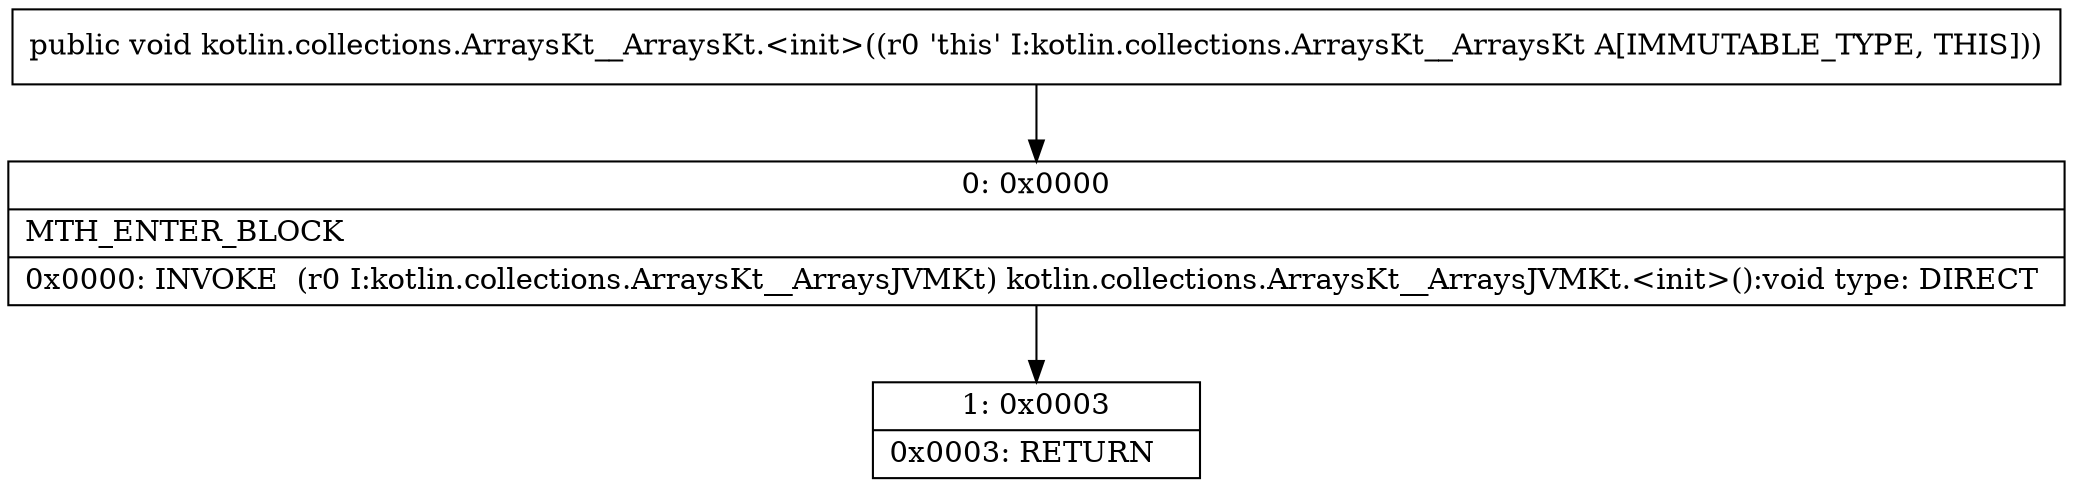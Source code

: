 digraph "CFG forkotlin.collections.ArraysKt__ArraysKt.\<init\>()V" {
Node_0 [shape=record,label="{0\:\ 0x0000|MTH_ENTER_BLOCK\l|0x0000: INVOKE  (r0 I:kotlin.collections.ArraysKt__ArraysJVMKt) kotlin.collections.ArraysKt__ArraysJVMKt.\<init\>():void type: DIRECT \l}"];
Node_1 [shape=record,label="{1\:\ 0x0003|0x0003: RETURN   \l}"];
MethodNode[shape=record,label="{public void kotlin.collections.ArraysKt__ArraysKt.\<init\>((r0 'this' I:kotlin.collections.ArraysKt__ArraysKt A[IMMUTABLE_TYPE, THIS])) }"];
MethodNode -> Node_0;
Node_0 -> Node_1;
}

